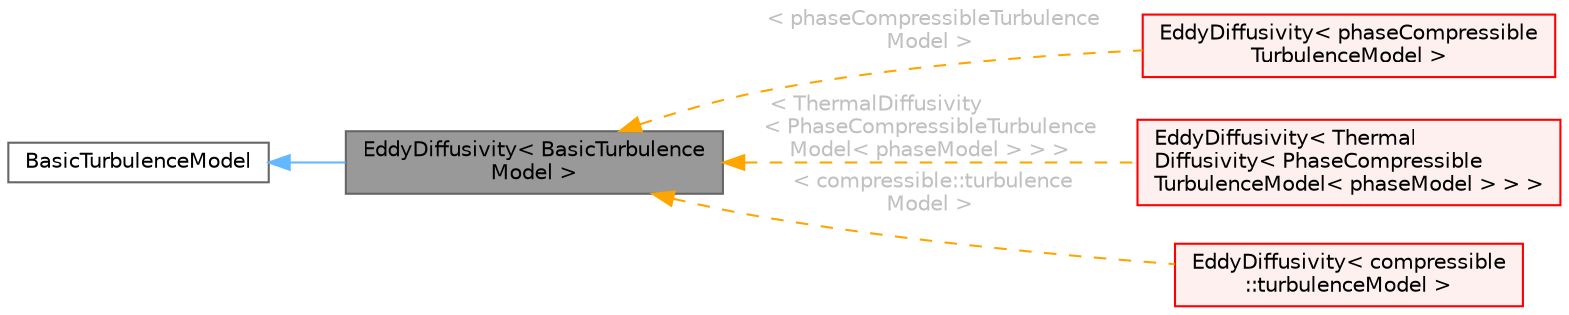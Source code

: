 digraph "EddyDiffusivity&lt; BasicTurbulenceModel &gt;"
{
 // LATEX_PDF_SIZE
  bgcolor="transparent";
  edge [fontname=Helvetica,fontsize=10,labelfontname=Helvetica,labelfontsize=10];
  node [fontname=Helvetica,fontsize=10,shape=box,height=0.2,width=0.4];
  rankdir="LR";
  Node1 [id="Node000001",label="EddyDiffusivity\< BasicTurbulence\lModel \>",height=0.2,width=0.4,color="gray40", fillcolor="grey60", style="filled", fontcolor="black",tooltip="Templated abstract base class for single-phase compressible turbulence models."];
  Node2 -> Node1 [id="edge1_Node000001_Node000002",dir="back",color="steelblue1",style="solid",tooltip=" "];
  Node2 [id="Node000002",label="BasicTurbulenceModel",height=0.2,width=0.4,color="gray40", fillcolor="white", style="filled",tooltip=" "];
  Node1 -> Node3 [id="edge2_Node000001_Node000003",dir="back",color="orange",style="dashed",tooltip=" ",label=" \< phaseCompressibleTurbulence\lModel \>",fontcolor="grey" ];
  Node3 [id="Node000003",label="EddyDiffusivity\< phaseCompressible\lTurbulenceModel \>",height=0.2,width=0.4,color="red", fillcolor="#FFF0F0", style="filled",URL="$classFoam_1_1EddyDiffusivity.html",tooltip=" "];
  Node1 -> Node6 [id="edge3_Node000001_Node000006",dir="back",color="orange",style="dashed",tooltip=" ",label=" \< ThermalDiffusivity\l\< PhaseCompressibleTurbulence\lModel\< phaseModel \> \> \>",fontcolor="grey" ];
  Node6 [id="Node000006",label="EddyDiffusivity\< Thermal\lDiffusivity\< PhaseCompressible\lTurbulenceModel\< phaseModel \> \> \>",height=0.2,width=0.4,color="red", fillcolor="#FFF0F0", style="filled",URL="$classFoam_1_1EddyDiffusivity.html",tooltip=" "];
  Node1 -> Node9 [id="edge4_Node000001_Node000009",dir="back",color="orange",style="dashed",tooltip=" ",label=" \< compressible::turbulence\lModel \>",fontcolor="grey" ];
  Node9 [id="Node000009",label="EddyDiffusivity\< compressible\l::turbulenceModel \>",height=0.2,width=0.4,color="red", fillcolor="#FFF0F0", style="filled",URL="$classFoam_1_1EddyDiffusivity.html",tooltip=" "];
}
